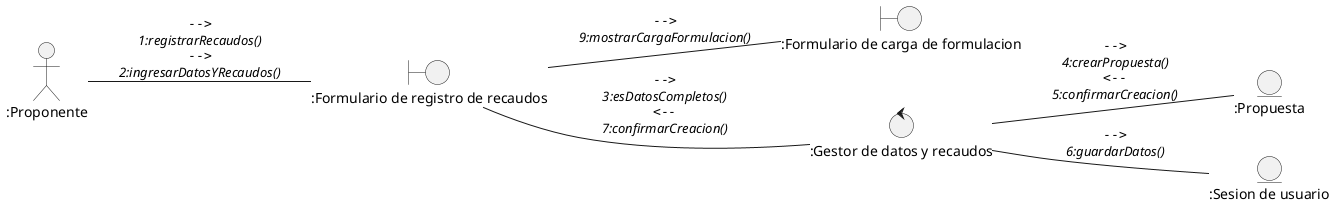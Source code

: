@startuml DisciplinaDeAnalisisDiagramaDeColaboracionRegistrarRecaudos
left to right direction

actor ":Proponente" as actorProponente

entity ":Propuesta" as entidadPropuesta
entity ":Sesion de usuario" as entidadSesionUsuario

boundary ":Formulario de registro de recaudos" as vistaDeRegistrarRecaudos
boundary ":Formulario de carga de formulacion" as vistaDeFormulacion

control ":Gestor de datos y recaudos" as ctrlGestorRecaudos

actorProponente -- vistaDeRegistrarRecaudos : ""-->""\n//1:registrarRecaudos()//\n""-->""\n//2:ingresarDatosYRecaudos()//
vistaDeRegistrarRecaudos -- ctrlGestorRecaudos : ""-->""\n//3:esDatosCompletos()//\n""<--""\n//7:confirmarCreacion()//
ctrlGestorRecaudos -- entidadPropuesta : ""-->""\n//4:crearPropuesta()//\n""<--""\n//5:confirmarCreacion()//
ctrlGestorRecaudos -- entidadSesionUsuario : ""-->""\n//6:guardarDatos()//
vistaDeRegistrarRecaudos -- vistaDeFormulacion : ""-->""\n//9:mostrarCargaFormulacion()//

@enduml